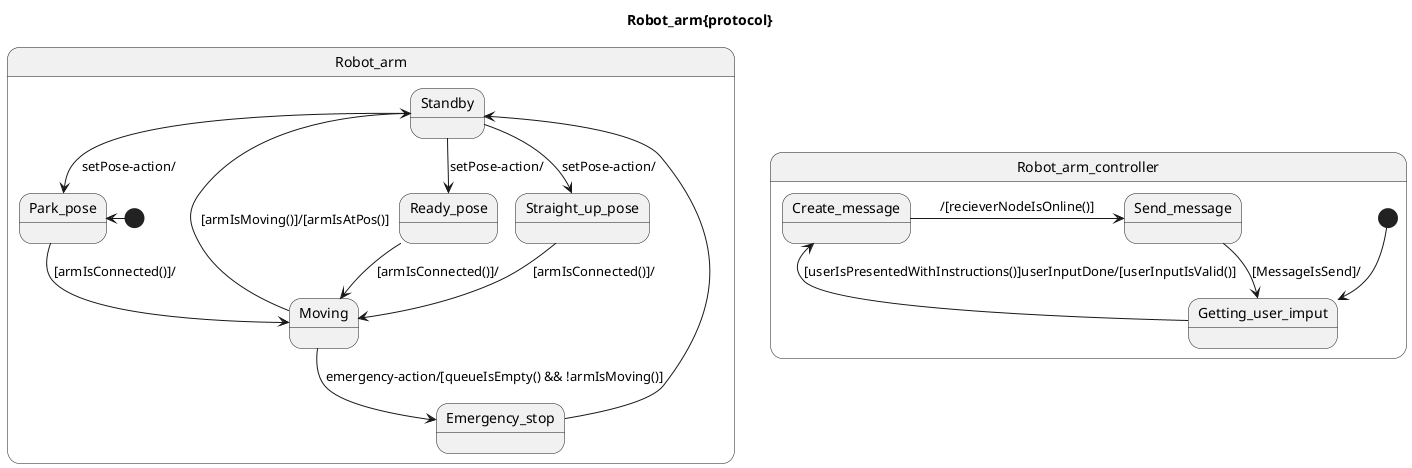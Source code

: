 @startuml

title Robot_arm{protocol}

state Robot_arm {

[*] -left-> Park_pose
Park_pose -down-> Moving : [armIsConnected()]/
Ready_pose -down-> Moving : [armIsConnected()]/
Straight_up_pose -down-> Moving : [armIsConnected()]/

Moving -left-> Standby : [armIsMoving()]/[armIsAtPos()]

Standby --> Park_pose : setPose-action/
Standby --> Ready_pose : setPose-action/
Standby --> Straight_up_pose : setPose-action/

Moving --> Emergency_stop : emergency-action/[queueIsEmpty() && !armIsMoving()]
Emergency_stop --> Standby

}

state Robot_arm_controller {
    [*] --> Getting_user_imput
    Getting_user_imput --> Create_message : [userIsPresentedWithInstructions()]userInputDone/[userInputIsValid()]
    Create_message -right-> Send_message : /[recieverNodeIsOnline()]
    Send_message --> Getting_user_imput : [MessageIsSend]/
}

@enduml